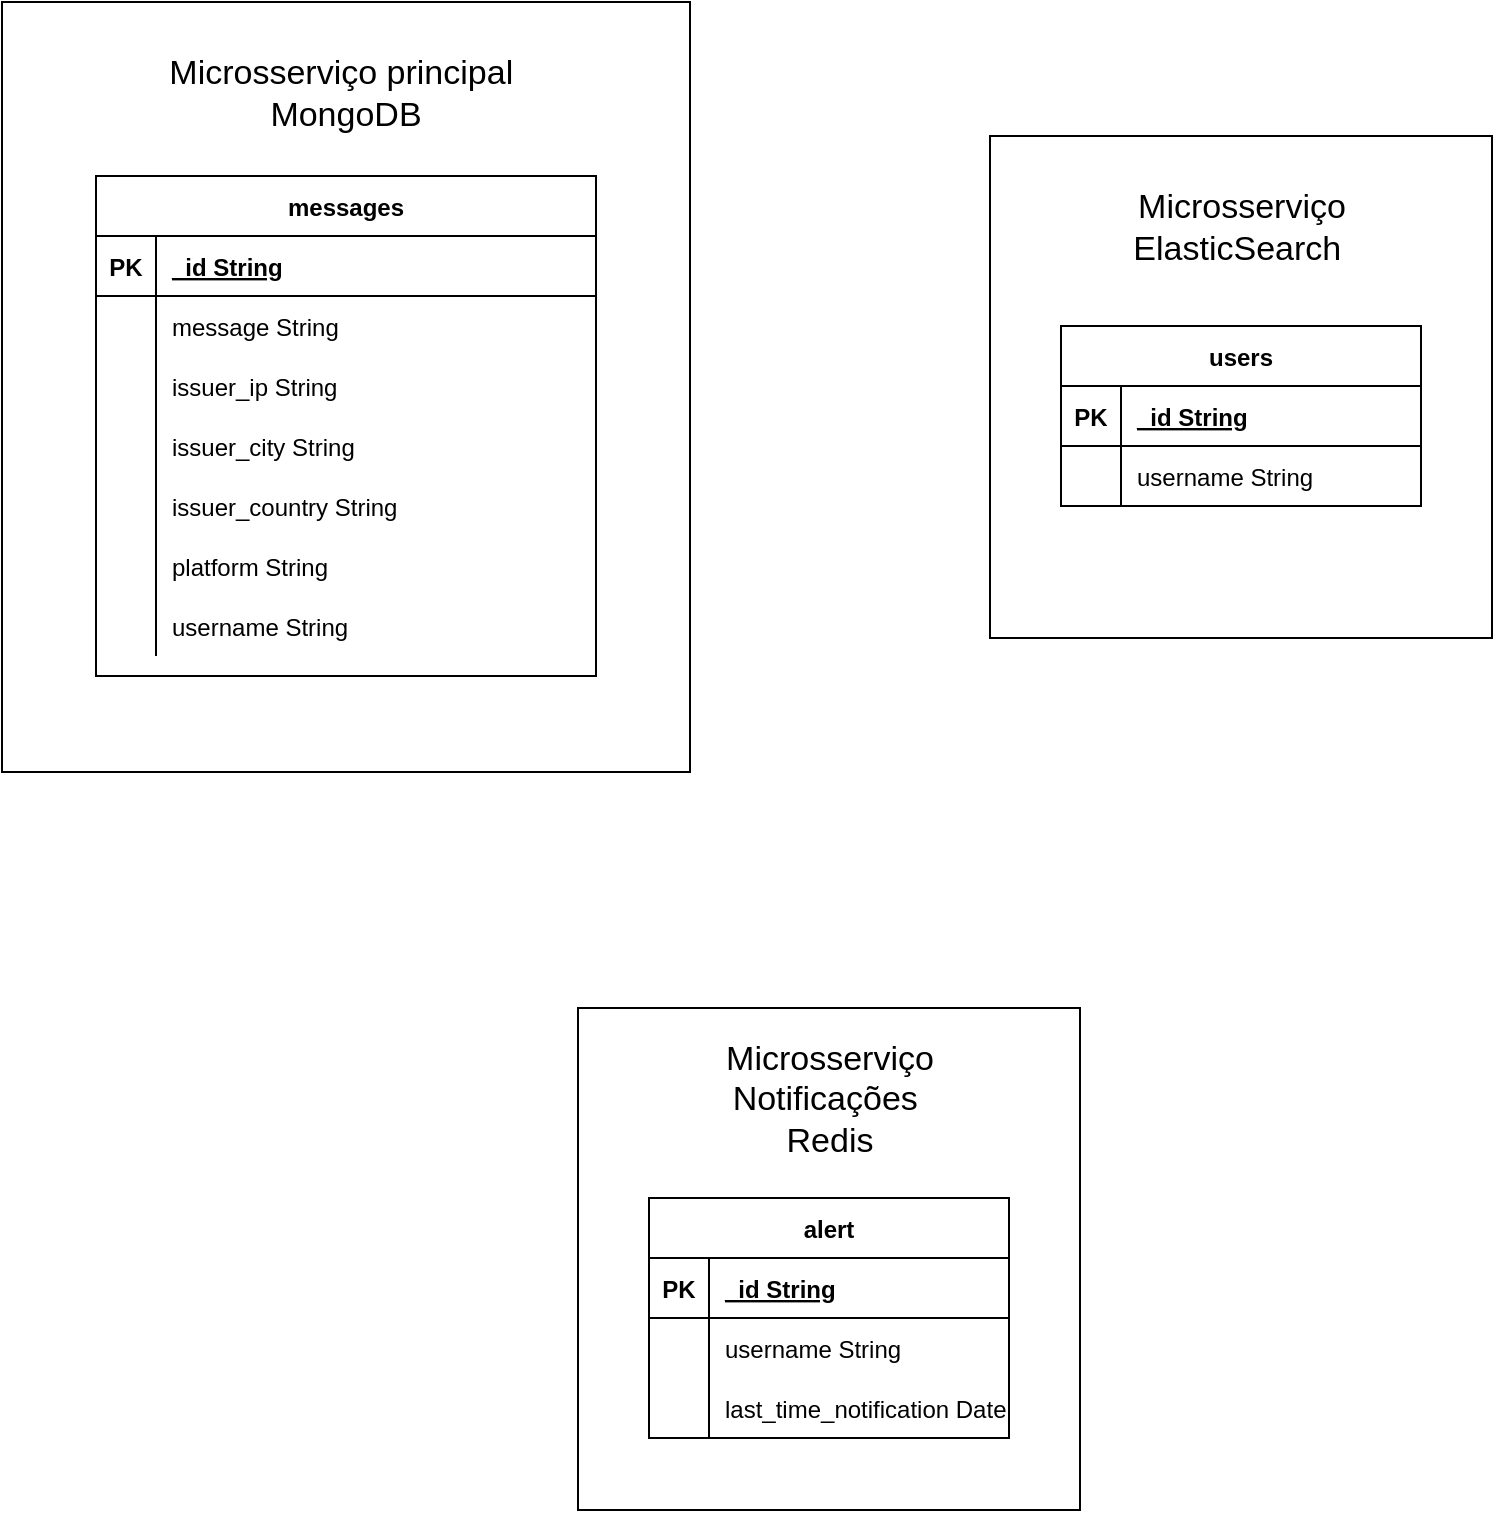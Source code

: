 <mxfile version="15.1.3" type="device"><diagram id="R2lEEEUBdFMjLlhIrx00" name="Page-1"><mxGraphModel dx="1006" dy="1107" grid="0" gridSize="10" guides="1" tooltips="1" connect="1" arrows="1" fold="1" page="1" pageScale="1" pageWidth="850" pageHeight="1100" math="0" shadow="0" extFonts="Permanent Marker^https://fonts.googleapis.com/css?family=Permanent+Marker"><root><mxCell id="0"/><mxCell id="1" parent="0"/><mxCell id="OSDEtHe1iqfUFcBFC4Y8-36" value="" style="rounded=0;whiteSpace=wrap;html=1;fontSize=17;" vertex="1" parent="1"><mxGeometry x="522" y="85" width="251" height="251" as="geometry"/></mxCell><mxCell id="OSDEtHe1iqfUFcBFC4Y8-34" value="" style="rounded=0;whiteSpace=wrap;html=1;" vertex="1" parent="1"><mxGeometry x="28" y="18" width="344" height="385" as="geometry"/></mxCell><mxCell id="C-vyLk0tnHw3VtMMgP7b-23" value="messages" style="shape=table;startSize=30;container=1;collapsible=1;childLayout=tableLayout;fixedRows=1;rowLines=0;fontStyle=1;align=center;resizeLast=1;" parent="1" vertex="1"><mxGeometry x="75" y="105" width="250" height="250" as="geometry"/></mxCell><mxCell id="C-vyLk0tnHw3VtMMgP7b-24" value="" style="shape=partialRectangle;collapsible=0;dropTarget=0;pointerEvents=0;fillColor=none;points=[[0,0.5],[1,0.5]];portConstraint=eastwest;top=0;left=0;right=0;bottom=1;" parent="C-vyLk0tnHw3VtMMgP7b-23" vertex="1"><mxGeometry y="30" width="250" height="30" as="geometry"/></mxCell><mxCell id="C-vyLk0tnHw3VtMMgP7b-25" value="PK" style="shape=partialRectangle;overflow=hidden;connectable=0;fillColor=none;top=0;left=0;bottom=0;right=0;fontStyle=1;" parent="C-vyLk0tnHw3VtMMgP7b-24" vertex="1"><mxGeometry width="30" height="30" as="geometry"/></mxCell><mxCell id="C-vyLk0tnHw3VtMMgP7b-26" value="_id String" style="shape=partialRectangle;overflow=hidden;connectable=0;fillColor=none;top=0;left=0;bottom=0;right=0;align=left;spacingLeft=6;fontStyle=5;" parent="C-vyLk0tnHw3VtMMgP7b-24" vertex="1"><mxGeometry x="30" width="220" height="30" as="geometry"/></mxCell><mxCell id="C-vyLk0tnHw3VtMMgP7b-27" value="" style="shape=partialRectangle;collapsible=0;dropTarget=0;pointerEvents=0;fillColor=none;points=[[0,0.5],[1,0.5]];portConstraint=eastwest;top=0;left=0;right=0;bottom=0;" parent="C-vyLk0tnHw3VtMMgP7b-23" vertex="1"><mxGeometry y="60" width="250" height="30" as="geometry"/></mxCell><mxCell id="C-vyLk0tnHw3VtMMgP7b-28" value="" style="shape=partialRectangle;overflow=hidden;connectable=0;fillColor=none;top=0;left=0;bottom=0;right=0;" parent="C-vyLk0tnHw3VtMMgP7b-27" vertex="1"><mxGeometry width="30" height="30" as="geometry"/></mxCell><mxCell id="C-vyLk0tnHw3VtMMgP7b-29" value="message String" style="shape=partialRectangle;overflow=hidden;connectable=0;fillColor=none;top=0;left=0;bottom=0;right=0;align=left;spacingLeft=6;" parent="C-vyLk0tnHw3VtMMgP7b-27" vertex="1"><mxGeometry x="30" width="220" height="30" as="geometry"/></mxCell><mxCell id="gfxiVl14iA3dN-TgAErs-1" value="" style="shape=partialRectangle;collapsible=0;dropTarget=0;pointerEvents=0;fillColor=none;top=0;left=0;bottom=0;right=0;points=[[0,0.5],[1,0.5]];portConstraint=eastwest;" parent="C-vyLk0tnHw3VtMMgP7b-23" vertex="1"><mxGeometry y="90" width="250" height="30" as="geometry"/></mxCell><mxCell id="gfxiVl14iA3dN-TgAErs-2" value="" style="shape=partialRectangle;connectable=0;fillColor=none;top=0;left=0;bottom=0;right=0;fontStyle=0;overflow=hidden;" parent="gfxiVl14iA3dN-TgAErs-1" vertex="1"><mxGeometry width="30" height="30" as="geometry"/></mxCell><mxCell id="gfxiVl14iA3dN-TgAErs-3" value="issuer_ip String" style="shape=partialRectangle;connectable=0;fillColor=none;top=0;left=0;bottom=0;right=0;align=left;spacingLeft=6;fontStyle=0;overflow=hidden;" parent="gfxiVl14iA3dN-TgAErs-1" vertex="1"><mxGeometry x="30" width="220" height="30" as="geometry"/></mxCell><mxCell id="gfxiVl14iA3dN-TgAErs-10" value="" style="shape=partialRectangle;collapsible=0;dropTarget=0;pointerEvents=0;fillColor=none;top=0;left=0;bottom=0;right=0;points=[[0,0.5],[1,0.5]];portConstraint=eastwest;" parent="C-vyLk0tnHw3VtMMgP7b-23" vertex="1"><mxGeometry y="120" width="250" height="30" as="geometry"/></mxCell><mxCell id="gfxiVl14iA3dN-TgAErs-11" value="" style="shape=partialRectangle;connectable=0;fillColor=none;top=0;left=0;bottom=0;right=0;editable=1;overflow=hidden;" parent="gfxiVl14iA3dN-TgAErs-10" vertex="1"><mxGeometry width="30" height="30" as="geometry"/></mxCell><mxCell id="gfxiVl14iA3dN-TgAErs-12" value="issuer_city String" style="shape=partialRectangle;connectable=0;fillColor=none;top=0;left=0;bottom=0;right=0;align=left;spacingLeft=6;overflow=hidden;" parent="gfxiVl14iA3dN-TgAErs-10" vertex="1"><mxGeometry x="30" width="220" height="30" as="geometry"/></mxCell><mxCell id="OSDEtHe1iqfUFcBFC4Y8-2" value="" style="shape=partialRectangle;collapsible=0;dropTarget=0;pointerEvents=0;fillColor=none;top=0;left=0;bottom=0;right=0;points=[[0,0.5],[1,0.5]];portConstraint=eastwest;" vertex="1" parent="C-vyLk0tnHw3VtMMgP7b-23"><mxGeometry y="150" width="250" height="30" as="geometry"/></mxCell><mxCell id="OSDEtHe1iqfUFcBFC4Y8-3" value="" style="shape=partialRectangle;connectable=0;fillColor=none;top=0;left=0;bottom=0;right=0;editable=1;overflow=hidden;" vertex="1" parent="OSDEtHe1iqfUFcBFC4Y8-2"><mxGeometry width="30" height="30" as="geometry"/></mxCell><mxCell id="OSDEtHe1iqfUFcBFC4Y8-4" value="issuer_country String" style="shape=partialRectangle;connectable=0;fillColor=none;top=0;left=0;bottom=0;right=0;align=left;spacingLeft=6;overflow=hidden;" vertex="1" parent="OSDEtHe1iqfUFcBFC4Y8-2"><mxGeometry x="30" width="220" height="30" as="geometry"/></mxCell><mxCell id="gfxiVl14iA3dN-TgAErs-7" value="" style="shape=partialRectangle;collapsible=0;dropTarget=0;pointerEvents=0;fillColor=none;top=0;left=0;bottom=0;right=0;points=[[0,0.5],[1,0.5]];portConstraint=eastwest;" parent="C-vyLk0tnHw3VtMMgP7b-23" vertex="1"><mxGeometry y="180" width="250" height="30" as="geometry"/></mxCell><mxCell id="gfxiVl14iA3dN-TgAErs-8" value="" style="shape=partialRectangle;connectable=0;fillColor=none;top=0;left=0;bottom=0;right=0;editable=1;overflow=hidden;" parent="gfxiVl14iA3dN-TgAErs-7" vertex="1"><mxGeometry width="30" height="30" as="geometry"/></mxCell><mxCell id="gfxiVl14iA3dN-TgAErs-9" value="platform String" style="shape=partialRectangle;connectable=0;fillColor=none;top=0;left=0;bottom=0;right=0;align=left;spacingLeft=6;overflow=hidden;" parent="gfxiVl14iA3dN-TgAErs-7" vertex="1"><mxGeometry x="30" width="220" height="30" as="geometry"/></mxCell><mxCell id="OSDEtHe1iqfUFcBFC4Y8-5" value="" style="shape=partialRectangle;collapsible=0;dropTarget=0;pointerEvents=0;fillColor=none;top=0;left=0;bottom=0;right=0;points=[[0,0.5],[1,0.5]];portConstraint=eastwest;" vertex="1" parent="C-vyLk0tnHw3VtMMgP7b-23"><mxGeometry y="210" width="250" height="30" as="geometry"/></mxCell><mxCell id="OSDEtHe1iqfUFcBFC4Y8-6" value="" style="shape=partialRectangle;connectable=0;fillColor=none;top=0;left=0;bottom=0;right=0;editable=1;overflow=hidden;" vertex="1" parent="OSDEtHe1iqfUFcBFC4Y8-5"><mxGeometry width="30" height="30" as="geometry"/></mxCell><mxCell id="OSDEtHe1iqfUFcBFC4Y8-7" value="username String" style="shape=partialRectangle;connectable=0;fillColor=none;top=0;left=0;bottom=0;right=0;align=left;spacingLeft=6;overflow=hidden;" vertex="1" parent="OSDEtHe1iqfUFcBFC4Y8-5"><mxGeometry x="30" width="220" height="30" as="geometry"/></mxCell><mxCell id="OSDEtHe1iqfUFcBFC4Y8-8" value="users" style="shape=table;startSize=30;container=1;collapsible=1;childLayout=tableLayout;fixedRows=1;rowLines=0;fontStyle=1;align=center;resizeLast=1;" vertex="1" parent="1"><mxGeometry x="557.5" y="180" width="180" height="90" as="geometry"/></mxCell><mxCell id="OSDEtHe1iqfUFcBFC4Y8-9" value="" style="shape=partialRectangle;collapsible=0;dropTarget=0;pointerEvents=0;fillColor=none;top=0;left=0;bottom=1;right=0;points=[[0,0.5],[1,0.5]];portConstraint=eastwest;" vertex="1" parent="OSDEtHe1iqfUFcBFC4Y8-8"><mxGeometry y="30" width="180" height="30" as="geometry"/></mxCell><mxCell id="OSDEtHe1iqfUFcBFC4Y8-10" value="PK" style="shape=partialRectangle;connectable=0;fillColor=none;top=0;left=0;bottom=0;right=0;fontStyle=1;overflow=hidden;" vertex="1" parent="OSDEtHe1iqfUFcBFC4Y8-9"><mxGeometry width="30" height="30" as="geometry"/></mxCell><mxCell id="OSDEtHe1iqfUFcBFC4Y8-11" value="_id String" style="shape=partialRectangle;connectable=0;fillColor=none;top=0;left=0;bottom=0;right=0;align=left;spacingLeft=6;fontStyle=5;overflow=hidden;" vertex="1" parent="OSDEtHe1iqfUFcBFC4Y8-9"><mxGeometry x="30" width="150" height="30" as="geometry"/></mxCell><mxCell id="OSDEtHe1iqfUFcBFC4Y8-12" value="" style="shape=partialRectangle;collapsible=0;dropTarget=0;pointerEvents=0;fillColor=none;top=0;left=0;bottom=0;right=0;points=[[0,0.5],[1,0.5]];portConstraint=eastwest;" vertex="1" parent="OSDEtHe1iqfUFcBFC4Y8-8"><mxGeometry y="60" width="180" height="30" as="geometry"/></mxCell><mxCell id="OSDEtHe1iqfUFcBFC4Y8-13" value="" style="shape=partialRectangle;connectable=0;fillColor=none;top=0;left=0;bottom=0;right=0;editable=1;overflow=hidden;" vertex="1" parent="OSDEtHe1iqfUFcBFC4Y8-12"><mxGeometry width="30" height="30" as="geometry"/></mxCell><mxCell id="OSDEtHe1iqfUFcBFC4Y8-14" value="username String" style="shape=partialRectangle;connectable=0;fillColor=none;top=0;left=0;bottom=0;right=0;align=left;spacingLeft=6;overflow=hidden;" vertex="1" parent="OSDEtHe1iqfUFcBFC4Y8-12"><mxGeometry x="30" width="150" height="30" as="geometry"/></mxCell><mxCell id="OSDEtHe1iqfUFcBFC4Y8-35" value="Microsserviço principal&amp;nbsp;&lt;br&gt;MongoDB" style="text;html=1;strokeColor=none;fillColor=none;align=center;verticalAlign=middle;whiteSpace=wrap;rounded=0;fontSize=17;" vertex="1" parent="1"><mxGeometry x="97" y="54" width="206" height="20" as="geometry"/></mxCell><mxCell id="OSDEtHe1iqfUFcBFC4Y8-37" value="Microsserviço&lt;br&gt;ElasticSearch&amp;nbsp;" style="text;html=1;strokeColor=none;fillColor=none;align=center;verticalAlign=middle;whiteSpace=wrap;rounded=0;fontSize=17;" vertex="1" parent="1"><mxGeometry x="544.5" y="121" width="206" height="20" as="geometry"/></mxCell><mxCell id="OSDEtHe1iqfUFcBFC4Y8-38" value="" style="rounded=0;whiteSpace=wrap;html=1;fontSize=17;" vertex="1" parent="1"><mxGeometry x="316" y="521" width="251" height="251" as="geometry"/></mxCell><mxCell id="OSDEtHe1iqfUFcBFC4Y8-39" value="alert" style="shape=table;startSize=30;container=1;collapsible=1;childLayout=tableLayout;fixedRows=1;rowLines=0;fontStyle=1;align=center;resizeLast=1;" vertex="1" parent="1"><mxGeometry x="351.5" y="616" width="180" height="120" as="geometry"/></mxCell><mxCell id="OSDEtHe1iqfUFcBFC4Y8-40" value="" style="shape=partialRectangle;collapsible=0;dropTarget=0;pointerEvents=0;fillColor=none;top=0;left=0;bottom=1;right=0;points=[[0,0.5],[1,0.5]];portConstraint=eastwest;" vertex="1" parent="OSDEtHe1iqfUFcBFC4Y8-39"><mxGeometry y="30" width="180" height="30" as="geometry"/></mxCell><mxCell id="OSDEtHe1iqfUFcBFC4Y8-41" value="PK" style="shape=partialRectangle;connectable=0;fillColor=none;top=0;left=0;bottom=0;right=0;fontStyle=1;overflow=hidden;" vertex="1" parent="OSDEtHe1iqfUFcBFC4Y8-40"><mxGeometry width="30" height="30" as="geometry"/></mxCell><mxCell id="OSDEtHe1iqfUFcBFC4Y8-42" value="_id String" style="shape=partialRectangle;connectable=0;fillColor=none;top=0;left=0;bottom=0;right=0;align=left;spacingLeft=6;fontStyle=5;overflow=hidden;" vertex="1" parent="OSDEtHe1iqfUFcBFC4Y8-40"><mxGeometry x="30" width="150" height="30" as="geometry"/></mxCell><mxCell id="OSDEtHe1iqfUFcBFC4Y8-43" value="" style="shape=partialRectangle;collapsible=0;dropTarget=0;pointerEvents=0;fillColor=none;top=0;left=0;bottom=0;right=0;points=[[0,0.5],[1,0.5]];portConstraint=eastwest;" vertex="1" parent="OSDEtHe1iqfUFcBFC4Y8-39"><mxGeometry y="60" width="180" height="30" as="geometry"/></mxCell><mxCell id="OSDEtHe1iqfUFcBFC4Y8-44" value="" style="shape=partialRectangle;connectable=0;fillColor=none;top=0;left=0;bottom=0;right=0;editable=1;overflow=hidden;" vertex="1" parent="OSDEtHe1iqfUFcBFC4Y8-43"><mxGeometry width="30" height="30" as="geometry"/></mxCell><mxCell id="OSDEtHe1iqfUFcBFC4Y8-45" value="username String" style="shape=partialRectangle;connectable=0;fillColor=none;top=0;left=0;bottom=0;right=0;align=left;spacingLeft=6;overflow=hidden;" vertex="1" parent="OSDEtHe1iqfUFcBFC4Y8-43"><mxGeometry x="30" width="150" height="30" as="geometry"/></mxCell><mxCell id="OSDEtHe1iqfUFcBFC4Y8-47" value="" style="shape=partialRectangle;collapsible=0;dropTarget=0;pointerEvents=0;fillColor=none;top=0;left=0;bottom=0;right=0;points=[[0,0.5],[1,0.5]];portConstraint=eastwest;fontSize=17;" vertex="1" parent="OSDEtHe1iqfUFcBFC4Y8-39"><mxGeometry y="90" width="180" height="30" as="geometry"/></mxCell><mxCell id="OSDEtHe1iqfUFcBFC4Y8-48" value="" style="shape=partialRectangle;connectable=0;fillColor=none;top=0;left=0;bottom=0;right=0;editable=1;overflow=hidden;" vertex="1" parent="OSDEtHe1iqfUFcBFC4Y8-47"><mxGeometry width="30" height="30" as="geometry"/></mxCell><mxCell id="OSDEtHe1iqfUFcBFC4Y8-49" value="last_time_notification Date" style="shape=partialRectangle;connectable=0;fillColor=none;top=0;left=0;bottom=0;right=0;align=left;spacingLeft=6;overflow=hidden;" vertex="1" parent="OSDEtHe1iqfUFcBFC4Y8-47"><mxGeometry x="30" width="150" height="30" as="geometry"/></mxCell><mxCell id="OSDEtHe1iqfUFcBFC4Y8-46" value="Microsserviço&lt;br&gt;Notificações&amp;nbsp;&lt;br&gt;Redis" style="text;html=1;strokeColor=none;fillColor=none;align=center;verticalAlign=middle;whiteSpace=wrap;rounded=0;fontSize=17;" vertex="1" parent="1"><mxGeometry x="338.5" y="557" width="206" height="20" as="geometry"/></mxCell></root></mxGraphModel></diagram></mxfile>